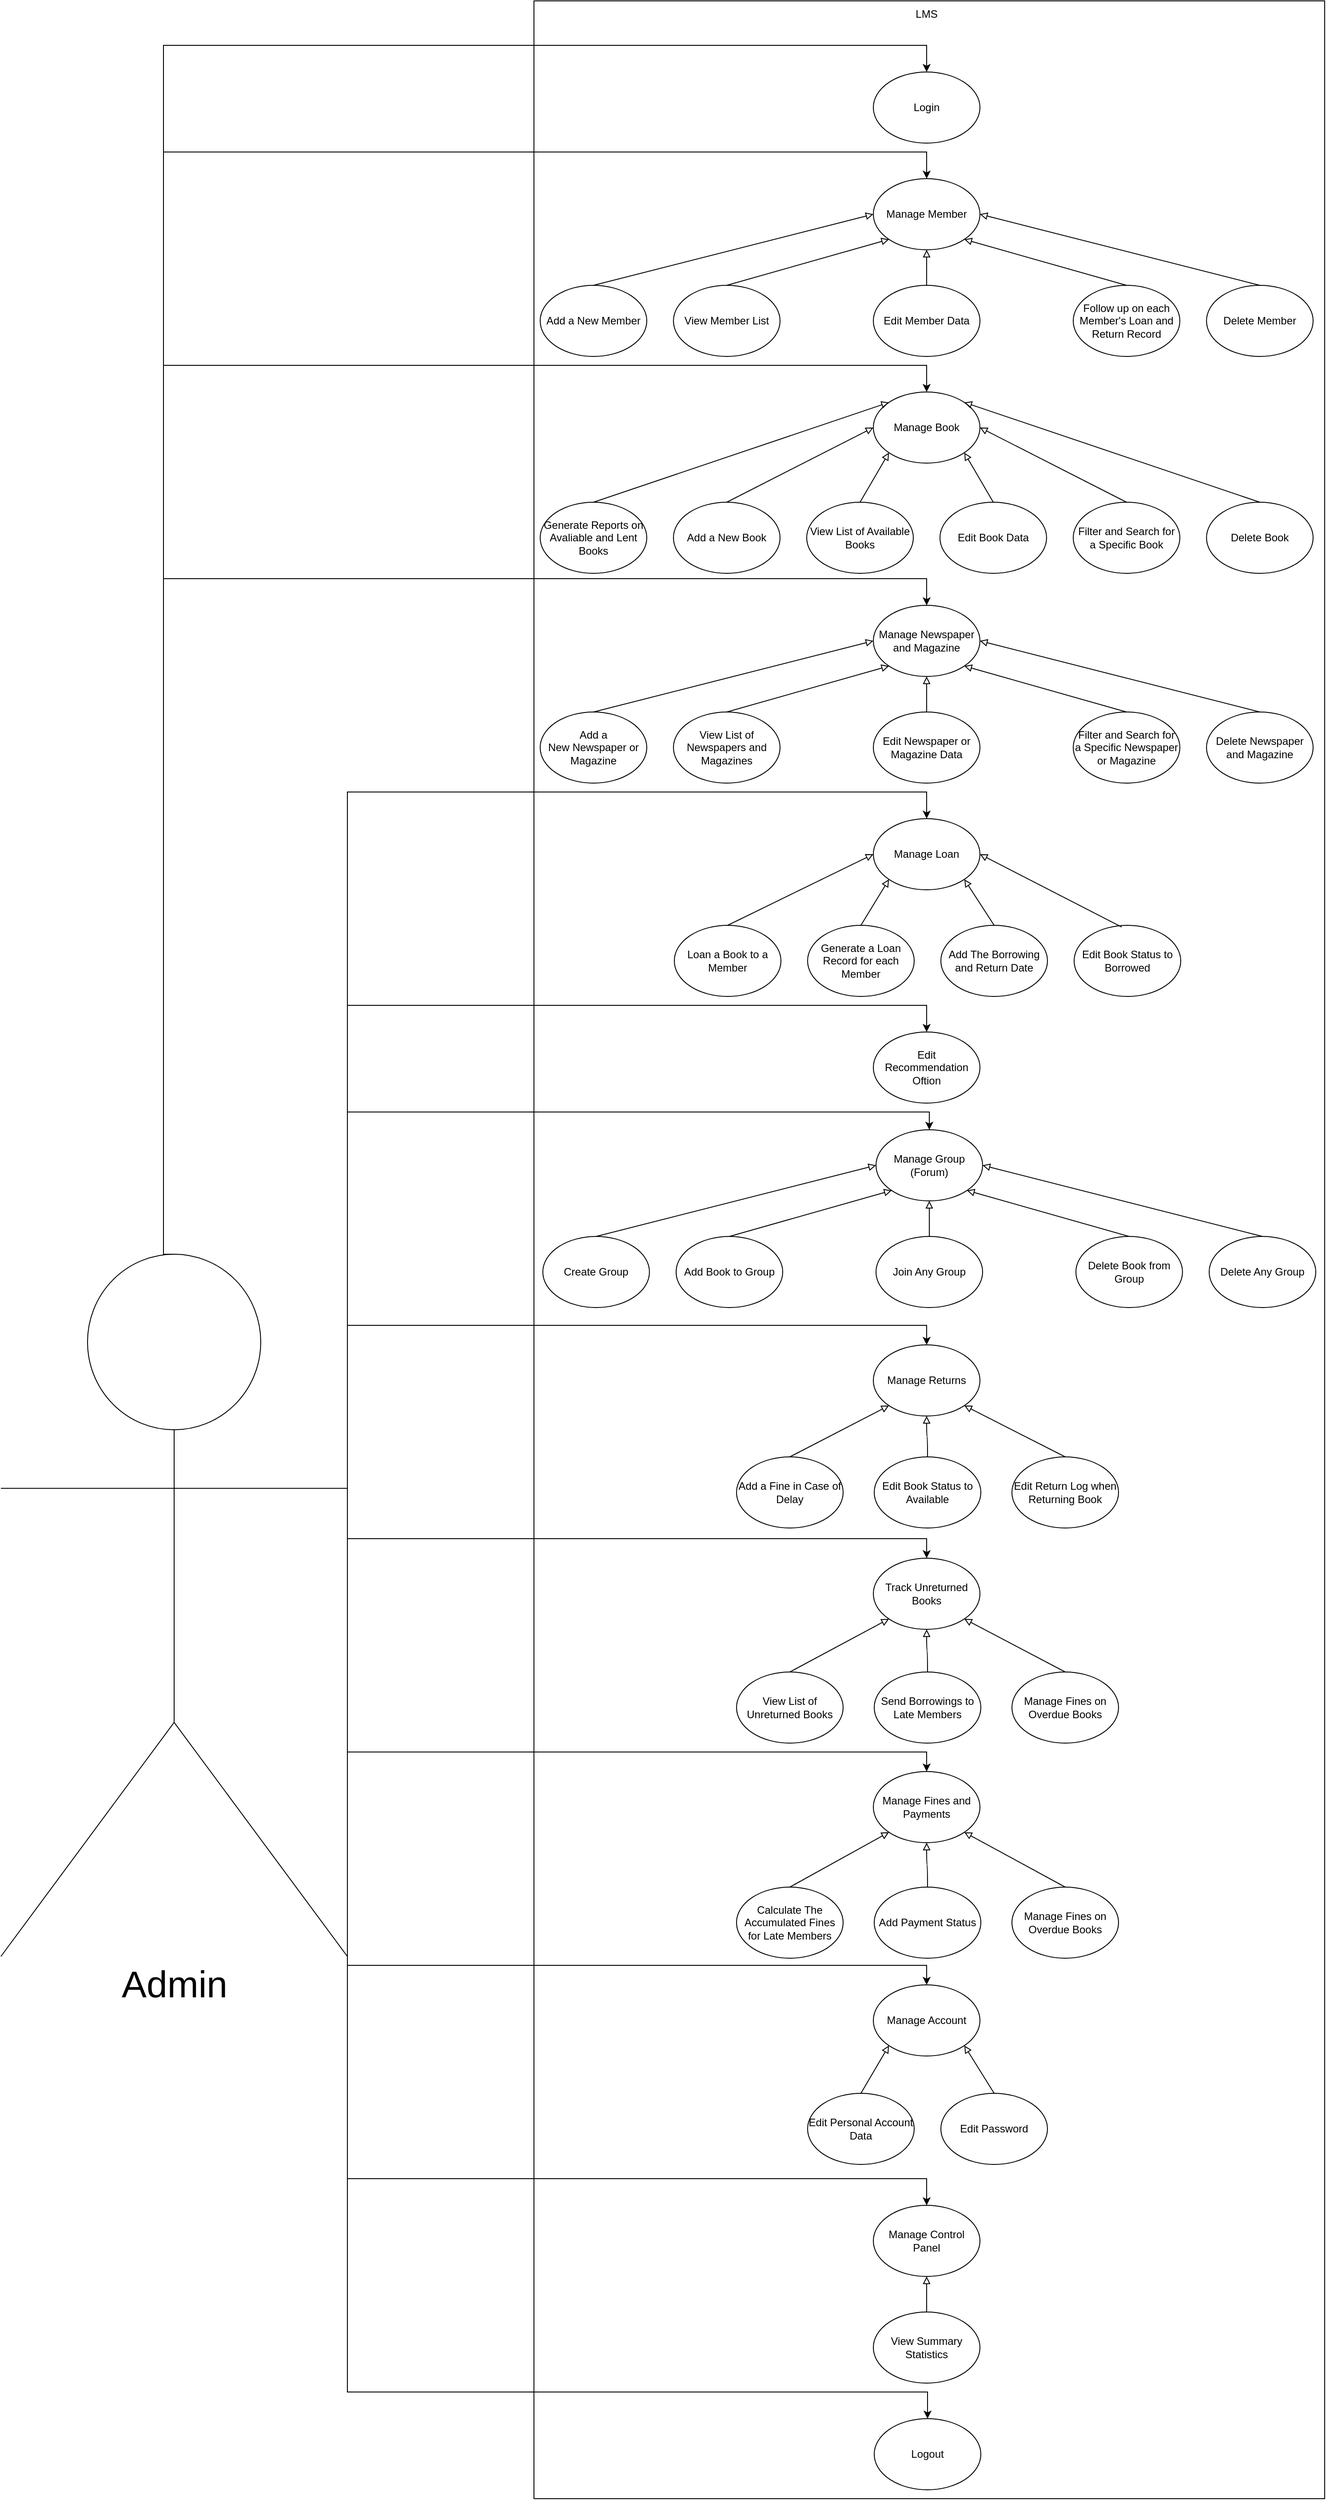 <mxfile version="24.0.4" type="device">
  <diagram name="Page-1" id="KsKv0PichvT5o_xX7rDM">
    <mxGraphModel dx="1433" dy="345" grid="1" gridSize="10" guides="1" tooltips="1" connect="1" arrows="1" fold="1" page="1" pageScale="1" pageWidth="850" pageHeight="1100" math="0" shadow="0">
      <root>
        <mxCell id="0" />
        <mxCell id="1" parent="0" />
        <mxCell id="8FMlB73X5gDAxVy7XkIQ-1" value="" style="rounded=0;whiteSpace=wrap;html=1;fontSize=12;" parent="1" vertex="1">
          <mxGeometry x="-40" width="890" height="2810" as="geometry" />
        </mxCell>
        <mxCell id="mRlZIqWXYmQuV_ElUZWs-34" style="edgeStyle=orthogonalEdgeStyle;rounded=0;orthogonalLoop=1;jettySize=auto;html=1;exitX=1;exitY=0.333;exitDx=0;exitDy=0;exitPerimeter=0;entryX=0.5;entryY=0;entryDx=0;entryDy=0;fontSize=12;" parent="1" source="8FMlB73X5gDAxVy7XkIQ-2" target="mRlZIqWXYmQuV_ElUZWs-1" edge="1">
          <mxGeometry relative="1" as="geometry">
            <Array as="points">
              <mxPoint x="-250" y="1130" />
              <mxPoint x="402" y="1130" />
            </Array>
          </mxGeometry>
        </mxCell>
        <mxCell id="mRlZIqWXYmQuV_ElUZWs-35" style="edgeStyle=orthogonalEdgeStyle;rounded=0;orthogonalLoop=1;jettySize=auto;html=1;exitX=1;exitY=0.333;exitDx=0;exitDy=0;exitPerimeter=0;entryX=0.5;entryY=0;entryDx=0;entryDy=0;fontSize=12;" parent="1" source="8FMlB73X5gDAxVy7XkIQ-2" target="mRlZIqWXYmQuV_ElUZWs-18" edge="1">
          <mxGeometry relative="1" as="geometry">
            <Array as="points">
              <mxPoint x="-250" y="1250" />
              <mxPoint x="405" y="1250" />
            </Array>
          </mxGeometry>
        </mxCell>
        <mxCell id="8FMlB73X5gDAxVy7XkIQ-2" value="&lt;font style=&quot;font-size: 42px;&quot;&gt;Admin&lt;/font&gt;" style="shape=umlActor;verticalLabelPosition=bottom;verticalAlign=top;html=1;outlineConnect=0;fontSize=12;" parent="1" vertex="1">
          <mxGeometry x="-640" y="1410" width="390" height="790" as="geometry" />
        </mxCell>
        <mxCell id="8FMlB73X5gDAxVy7XkIQ-3" style="rounded=0;orthogonalLoop=1;jettySize=auto;html=1;exitX=0.5;exitY=0;exitDx=0;exitDy=0;endArrow=none;endFill=0;startArrow=classic;startFill=1;entryX=1;entryY=1;entryDx=0;entryDy=0;entryPerimeter=0;edgeStyle=orthogonalEdgeStyle;fontSize=12;" parent="1" source="8FMlB73X5gDAxVy7XkIQ-34" target="8FMlB73X5gDAxVy7XkIQ-2" edge="1">
          <mxGeometry relative="1" as="geometry">
            <mxPoint x="-802" y="1420" as="targetPoint" />
            <mxPoint x="359.574" y="1171.716" as="sourcePoint" />
            <Array as="points">
              <mxPoint x="402" y="1490" />
              <mxPoint x="-250" y="1490" />
            </Array>
          </mxGeometry>
        </mxCell>
        <mxCell id="8FMlB73X5gDAxVy7XkIQ-4" style="rounded=0;orthogonalLoop=1;jettySize=auto;html=1;exitX=0.5;exitY=0;exitDx=0;exitDy=0;endArrow=none;endFill=0;startArrow=classic;startFill=1;entryX=1;entryY=1;entryDx=0;entryDy=0;entryPerimeter=0;edgeStyle=orthogonalEdgeStyle;fontSize=12;" parent="1" source="8FMlB73X5gDAxVy7XkIQ-38" target="8FMlB73X5gDAxVy7XkIQ-2" edge="1">
          <mxGeometry relative="1" as="geometry">
            <mxPoint x="-792" y="1700" as="targetPoint" />
            <Array as="points">
              <mxPoint x="402" y="2450" />
              <mxPoint x="-250" y="2450" />
            </Array>
            <mxPoint x="359.574" y="2131.716" as="sourcePoint" />
          </mxGeometry>
        </mxCell>
        <mxCell id="8FMlB73X5gDAxVy7XkIQ-6" style="rounded=0;orthogonalLoop=1;jettySize=auto;html=1;exitX=0.5;exitY=0;exitDx=0;exitDy=0;endArrow=none;endFill=0;startArrow=classic;startFill=1;entryX=1;entryY=1;entryDx=0;entryDy=0;entryPerimeter=0;edgeStyle=orthogonalEdgeStyle;fontSize=12;" parent="1" source="8FMlB73X5gDAxVy7XkIQ-42" target="8FMlB73X5gDAxVy7XkIQ-2" edge="1">
          <mxGeometry relative="1" as="geometry">
            <mxPoint x="-1122" y="2200" as="targetPoint" />
            <mxPoint x="359.574" y="3691.716" as="sourcePoint" />
            <Array as="points">
              <mxPoint x="403" y="2690" />
              <mxPoint x="-250" y="2690" />
            </Array>
          </mxGeometry>
        </mxCell>
        <mxCell id="8FMlB73X5gDAxVy7XkIQ-10" style="rounded=0;orthogonalLoop=1;jettySize=auto;html=1;exitX=0.5;exitY=0;exitDx=0;exitDy=0;endArrow=none;endFill=0;startArrow=classic;startFill=1;entryX=0.5;entryY=0;entryDx=0;entryDy=0;entryPerimeter=0;edgeStyle=orthogonalEdgeStyle;fontSize=12;" parent="1" source="8FMlB73X5gDAxVy7XkIQ-20" target="8FMlB73X5gDAxVy7XkIQ-2" edge="1">
          <mxGeometry relative="1" as="geometry">
            <mxPoint x="342" y="120" as="sourcePoint" />
            <mxPoint x="-922" y="1200" as="targetPoint" />
            <Array as="points">
              <mxPoint x="402" y="50" />
              <mxPoint x="-457" y="50" />
            </Array>
          </mxGeometry>
        </mxCell>
        <mxCell id="8FMlB73X5gDAxVy7XkIQ-11" style="rounded=0;orthogonalLoop=1;jettySize=auto;html=1;exitX=0.5;exitY=0;exitDx=0;exitDy=0;endArrow=none;endFill=0;startArrow=classic;startFill=1;entryX=0.5;entryY=0;entryDx=0;entryDy=0;entryPerimeter=0;edgeStyle=orthogonalEdgeStyle;fontSize=12;" parent="1" source="8FMlB73X5gDAxVy7XkIQ-21" target="8FMlB73X5gDAxVy7XkIQ-2" edge="1">
          <mxGeometry relative="1" as="geometry">
            <mxPoint x="359.574" y="211.716" as="sourcePoint" />
            <mxPoint x="-882" y="1240" as="targetPoint" />
            <Array as="points">
              <mxPoint x="402" y="170" />
              <mxPoint x="-457" y="170" />
            </Array>
          </mxGeometry>
        </mxCell>
        <mxCell id="8FMlB73X5gDAxVy7XkIQ-12" style="rounded=0;orthogonalLoop=1;jettySize=auto;html=1;exitX=0.5;exitY=0;exitDx=0;exitDy=0;endArrow=none;endFill=0;startArrow=classic;startFill=1;entryX=0.5;entryY=0;entryDx=0;entryDy=0;entryPerimeter=0;edgeStyle=orthogonalEdgeStyle;fontSize=12;" parent="1" source="8FMlB73X5gDAxVy7XkIQ-28" target="8FMlB73X5gDAxVy7XkIQ-2" edge="1">
          <mxGeometry relative="1" as="geometry">
            <mxPoint x="359.574" y="451.716" as="sourcePoint" />
            <mxPoint x="-872" y="1300" as="targetPoint" />
            <Array as="points">
              <mxPoint x="402" y="410" />
              <mxPoint x="-457" y="410" />
            </Array>
          </mxGeometry>
        </mxCell>
        <mxCell id="8FMlB73X5gDAxVy7XkIQ-13" style="rounded=0;orthogonalLoop=1;jettySize=auto;html=1;exitX=0.5;exitY=0;exitDx=0;exitDy=0;endArrow=none;endFill=0;startArrow=classic;startFill=1;entryX=0.5;entryY=0;entryDx=0;entryDy=0;entryPerimeter=0;edgeStyle=orthogonalEdgeStyle;fontSize=12;" parent="1" source="8FMlB73X5gDAxVy7XkIQ-29" target="8FMlB73X5gDAxVy7XkIQ-2" edge="1">
          <mxGeometry relative="1" as="geometry">
            <mxPoint x="359.574" y="691.716" as="sourcePoint" />
            <mxPoint x="-822" y="1320" as="targetPoint" />
            <Array as="points">
              <mxPoint x="402" y="650" />
              <mxPoint x="-457" y="650" />
            </Array>
          </mxGeometry>
        </mxCell>
        <mxCell id="8FMlB73X5gDAxVy7XkIQ-14" style="rounded=0;orthogonalLoop=1;jettySize=auto;html=1;exitX=0.5;exitY=0;exitDx=0;exitDy=0;endArrow=none;endFill=0;startArrow=classic;startFill=1;entryX=1;entryY=0.333;entryDx=0;entryDy=0;entryPerimeter=0;edgeStyle=orthogonalEdgeStyle;fontSize=12;" parent="1" source="8FMlB73X5gDAxVy7XkIQ-33" target="8FMlB73X5gDAxVy7XkIQ-2" edge="1">
          <mxGeometry relative="1" as="geometry">
            <mxPoint x="359.574" y="931.716" as="sourcePoint" />
            <mxPoint x="-812" y="1380" as="targetPoint" />
            <Array as="points">
              <mxPoint x="402" y="890" />
              <mxPoint x="-250" y="890" />
            </Array>
          </mxGeometry>
        </mxCell>
        <mxCell id="8FMlB73X5gDAxVy7XkIQ-15" style="rounded=0;orthogonalLoop=1;jettySize=auto;html=1;exitX=0.5;exitY=0;exitDx=0;exitDy=0;endArrow=none;endFill=0;startArrow=classic;startFill=1;entryX=1;entryY=1;entryDx=0;entryDy=0;entryPerimeter=0;edgeStyle=orthogonalEdgeStyle;fontSize=12;" parent="1" source="8FMlB73X5gDAxVy7XkIQ-35" target="8FMlB73X5gDAxVy7XkIQ-2" edge="1">
          <mxGeometry relative="1" as="geometry">
            <mxPoint x="359.574" y="1411.716" as="sourcePoint" />
            <mxPoint x="-792" y="1470" as="targetPoint" />
            <Array as="points">
              <mxPoint x="402" y="1730" />
              <mxPoint x="-250" y="1730" />
            </Array>
          </mxGeometry>
        </mxCell>
        <mxCell id="8FMlB73X5gDAxVy7XkIQ-16" style="rounded=0;orthogonalLoop=1;jettySize=auto;html=1;exitX=0.5;exitY=0;exitDx=0;exitDy=0;endArrow=none;endFill=0;startArrow=classic;startFill=1;entryX=1;entryY=1;entryDx=0;entryDy=0;entryPerimeter=0;edgeStyle=orthogonalEdgeStyle;fontSize=12;" parent="1" source="8FMlB73X5gDAxVy7XkIQ-37" target="8FMlB73X5gDAxVy7XkIQ-2" edge="1">
          <mxGeometry relative="1" as="geometry">
            <mxPoint x="-692" y="1630" as="targetPoint" />
            <Array as="points">
              <mxPoint x="402" y="2210" />
              <mxPoint x="-250" y="2210" />
            </Array>
            <mxPoint x="359.574" y="1891.716" as="sourcePoint" />
          </mxGeometry>
        </mxCell>
        <mxCell id="8FMlB73X5gDAxVy7XkIQ-19" style="rounded=0;orthogonalLoop=1;jettySize=auto;html=1;exitX=0.5;exitY=0;exitDx=0;exitDy=0;endArrow=none;endFill=0;startArrow=classic;startFill=1;entryX=1;entryY=1;entryDx=0;entryDy=0;entryPerimeter=0;edgeStyle=orthogonalEdgeStyle;fontSize=12;" parent="1" source="8FMlB73X5gDAxVy7XkIQ-36" target="8FMlB73X5gDAxVy7XkIQ-2" edge="1">
          <mxGeometry relative="1" as="geometry">
            <mxPoint x="359.574" y="1651.716" as="sourcePoint" />
            <mxPoint x="-752" y="1520" as="targetPoint" />
            <Array as="points">
              <mxPoint x="402" y="1970" />
              <mxPoint x="-250" y="1970" />
            </Array>
          </mxGeometry>
        </mxCell>
        <mxCell id="8FMlB73X5gDAxVy7XkIQ-20" value="Login" style="ellipse;whiteSpace=wrap;html=1;fontSize=12;" parent="1" vertex="1">
          <mxGeometry x="342" y="80" width="120" height="80" as="geometry" />
        </mxCell>
        <mxCell id="8FMlB73X5gDAxVy7XkIQ-21" value="Manage Member" style="ellipse;whiteSpace=wrap;html=1;fontSize=12;" parent="1" vertex="1">
          <mxGeometry x="342" y="200" width="120" height="80" as="geometry" />
        </mxCell>
        <mxCell id="8FMlB73X5gDAxVy7XkIQ-28" value="Manage Book" style="ellipse;whiteSpace=wrap;html=1;fontSize=12;" parent="1" vertex="1">
          <mxGeometry x="342" y="440" width="120" height="80" as="geometry" />
        </mxCell>
        <mxCell id="8FMlB73X5gDAxVy7XkIQ-29" value="Manage Newspaper and Magazine" style="ellipse;whiteSpace=wrap;html=1;fontSize=12;" parent="1" vertex="1">
          <mxGeometry x="342" y="680" width="120" height="80" as="geometry" />
        </mxCell>
        <mxCell id="8FMlB73X5gDAxVy7XkIQ-33" value="Manage Loan" style="ellipse;whiteSpace=wrap;html=1;fontSize=12;" parent="1" vertex="1">
          <mxGeometry x="342" y="920" width="120" height="80" as="geometry" />
        </mxCell>
        <mxCell id="8FMlB73X5gDAxVy7XkIQ-34" value="Manage Returns" style="ellipse;whiteSpace=wrap;html=1;fontSize=12;" parent="1" vertex="1">
          <mxGeometry x="342" y="1512" width="120" height="80" as="geometry" />
        </mxCell>
        <mxCell id="8FMlB73X5gDAxVy7XkIQ-35" value="Track Unreturned Books" style="ellipse;whiteSpace=wrap;html=1;fontSize=12;" parent="1" vertex="1">
          <mxGeometry x="342" y="1752" width="120" height="80" as="geometry" />
        </mxCell>
        <mxCell id="8FMlB73X5gDAxVy7XkIQ-36" value="Manage Fines and Payments" style="ellipse;whiteSpace=wrap;html=1;fontSize=12;" parent="1" vertex="1">
          <mxGeometry x="342" y="1992" width="120" height="80" as="geometry" />
        </mxCell>
        <mxCell id="8FMlB73X5gDAxVy7XkIQ-37" value="Manage Account" style="ellipse;whiteSpace=wrap;html=1;fontSize=12;" parent="1" vertex="1">
          <mxGeometry x="342" y="2232" width="120" height="80" as="geometry" />
        </mxCell>
        <mxCell id="8FMlB73X5gDAxVy7XkIQ-38" value="Manage Control Panel" style="ellipse;whiteSpace=wrap;html=1;fontSize=12;" parent="1" vertex="1">
          <mxGeometry x="342" y="2480" width="120" height="80" as="geometry" />
        </mxCell>
        <mxCell id="8FMlB73X5gDAxVy7XkIQ-42" value="Logout" style="ellipse;whiteSpace=wrap;html=1;fontSize=12;" parent="1" vertex="1">
          <mxGeometry x="343" y="2720" width="120" height="80" as="geometry" />
        </mxCell>
        <mxCell id="8FMlB73X5gDAxVy7XkIQ-207" value="View Summary Statistics" style="ellipse;whiteSpace=wrap;html=1;fontSize=12;" parent="1" vertex="1">
          <mxGeometry x="342" y="2600" width="120" height="80" as="geometry" />
        </mxCell>
        <mxCell id="8FMlB73X5gDAxVy7XkIQ-218" value="LMS" style="text;html=1;align=center;verticalAlign=middle;whiteSpace=wrap;rounded=0;fontSize=12;" parent="1" vertex="1">
          <mxGeometry x="372" width="60" height="30" as="geometry" />
        </mxCell>
        <mxCell id="8FMlB73X5gDAxVy7XkIQ-233" value="" style="endArrow=none;html=1;rounded=0;exitX=0.5;exitY=1;exitDx=0;exitDy=0;entryX=0.5;entryY=0;entryDx=0;entryDy=0;edgeStyle=orthogonalEdgeStyle;curved=1;endFill=0;startArrow=block;startFill=0;fontSize=12;" parent="1" source="8FMlB73X5gDAxVy7XkIQ-38" target="8FMlB73X5gDAxVy7XkIQ-207" edge="1">
          <mxGeometry width="50" height="50" relative="1" as="geometry">
            <mxPoint x="402" y="2560" as="sourcePoint" />
            <mxPoint x="67" y="2400" as="targetPoint" />
          </mxGeometry>
        </mxCell>
        <mxCell id="8FMlB73X5gDAxVy7XkIQ-234" value="" style="edgeLabel;html=1;align=center;verticalAlign=middle;resizable=0;points=[];fontSize=12;" parent="8FMlB73X5gDAxVy7XkIQ-233" vertex="1" connectable="0">
          <mxGeometry x="-0.04" relative="1" as="geometry">
            <mxPoint as="offset" />
          </mxGeometry>
        </mxCell>
        <mxCell id="8FMlB73X5gDAxVy7XkIQ-257" value="Follow up on each Member&#39;s Loan and Return Record" style="ellipse;whiteSpace=wrap;html=1;fontSize=12;" parent="1" vertex="1">
          <mxGeometry x="567" y="320" width="120" height="80" as="geometry" />
        </mxCell>
        <mxCell id="8FMlB73X5gDAxVy7XkIQ-258" value="Add a New Member" style="ellipse;whiteSpace=wrap;html=1;fontSize=12;" parent="1" vertex="1">
          <mxGeometry x="-33" y="320" width="120" height="80" as="geometry" />
        </mxCell>
        <mxCell id="8FMlB73X5gDAxVy7XkIQ-259" value="View Member List" style="ellipse;whiteSpace=wrap;html=1;fontSize=12;" parent="1" vertex="1">
          <mxGeometry x="117" y="320" width="120" height="80" as="geometry" />
        </mxCell>
        <mxCell id="8FMlB73X5gDAxVy7XkIQ-260" value="Edit Member Data" style="ellipse;whiteSpace=wrap;html=1;fontSize=12;" parent="1" vertex="1">
          <mxGeometry x="342" y="320" width="120" height="80" as="geometry" />
        </mxCell>
        <mxCell id="8FMlB73X5gDAxVy7XkIQ-261" value="Delete Member" style="ellipse;whiteSpace=wrap;html=1;fontSize=12;" parent="1" vertex="1">
          <mxGeometry x="717" y="320" width="120" height="80" as="geometry" />
        </mxCell>
        <mxCell id="8FMlB73X5gDAxVy7XkIQ-262" value="" style="endArrow=none;html=1;rounded=0;exitX=0;exitY=0.5;exitDx=0;exitDy=0;entryX=0.5;entryY=0;entryDx=0;entryDy=0;endFill=0;startArrow=block;startFill=0;fontSize=12;" parent="1" source="8FMlB73X5gDAxVy7XkIQ-21" target="8FMlB73X5gDAxVy7XkIQ-258" edge="1">
          <mxGeometry width="50" height="50" relative="1" as="geometry">
            <mxPoint x="342" y="240" as="sourcePoint" />
            <mxPoint x="37" y="90" as="targetPoint" />
          </mxGeometry>
        </mxCell>
        <mxCell id="8FMlB73X5gDAxVy7XkIQ-263" value="" style="edgeLabel;html=1;align=center;verticalAlign=middle;resizable=0;points=[];fontSize=12;" parent="8FMlB73X5gDAxVy7XkIQ-262" vertex="1" connectable="0">
          <mxGeometry x="-0.21" y="4" relative="1" as="geometry">
            <mxPoint as="offset" />
          </mxGeometry>
        </mxCell>
        <mxCell id="8FMlB73X5gDAxVy7XkIQ-264" value="" style="endArrow=none;html=1;rounded=0;exitX=1;exitY=1;exitDx=0;exitDy=0;entryX=0.5;entryY=0;entryDx=0;entryDy=0;endFill=0;startArrow=block;startFill=0;fontSize=12;" parent="1" source="8FMlB73X5gDAxVy7XkIQ-21" target="8FMlB73X5gDAxVy7XkIQ-257" edge="1">
          <mxGeometry width="50" height="50" relative="1" as="geometry">
            <mxPoint x="444" y="268" as="sourcePoint" />
            <mxPoint x="47" y="100" as="targetPoint" />
          </mxGeometry>
        </mxCell>
        <mxCell id="8FMlB73X5gDAxVy7XkIQ-265" value="" style="edgeLabel;html=1;align=center;verticalAlign=middle;resizable=0;points=[];fontSize=12;" parent="8FMlB73X5gDAxVy7XkIQ-264" vertex="1" connectable="0">
          <mxGeometry x="-0.227" y="-3" relative="1" as="geometry">
            <mxPoint as="offset" />
          </mxGeometry>
        </mxCell>
        <mxCell id="8FMlB73X5gDAxVy7XkIQ-266" value="" style="endArrow=none;html=1;rounded=0;exitX=1;exitY=0.5;exitDx=0;exitDy=0;entryX=0.5;entryY=0;entryDx=0;entryDy=0;endFill=0;startArrow=block;startFill=0;fontSize=12;" parent="1" source="8FMlB73X5gDAxVy7XkIQ-21" target="8FMlB73X5gDAxVy7XkIQ-261" edge="1">
          <mxGeometry width="50" height="50" relative="1" as="geometry">
            <mxPoint x="462" y="240" as="sourcePoint" />
            <mxPoint x="57" y="110" as="targetPoint" />
          </mxGeometry>
        </mxCell>
        <mxCell id="8FMlB73X5gDAxVy7XkIQ-267" value="" style="edgeLabel;html=1;align=center;verticalAlign=middle;resizable=0;points=[];fontSize=12;" parent="8FMlB73X5gDAxVy7XkIQ-266" vertex="1" connectable="0">
          <mxGeometry x="-0.205" y="-4" relative="1" as="geometry">
            <mxPoint as="offset" />
          </mxGeometry>
        </mxCell>
        <mxCell id="8FMlB73X5gDAxVy7XkIQ-268" value="" style="endArrow=none;html=1;rounded=0;exitX=0.5;exitY=1;exitDx=0;exitDy=0;entryX=0.5;entryY=0;entryDx=0;entryDy=0;edgeStyle=orthogonalEdgeStyle;curved=1;endFill=0;startArrow=block;startFill=0;fontSize=12;" parent="1" source="8FMlB73X5gDAxVy7XkIQ-21" target="8FMlB73X5gDAxVy7XkIQ-260" edge="1">
          <mxGeometry width="50" height="50" relative="1" as="geometry">
            <mxPoint x="402" y="280" as="sourcePoint" />
            <mxPoint x="67" y="120" as="targetPoint" />
          </mxGeometry>
        </mxCell>
        <mxCell id="8FMlB73X5gDAxVy7XkIQ-269" value="" style="edgeLabel;html=1;align=center;verticalAlign=middle;resizable=0;points=[];fontSize=12;" parent="8FMlB73X5gDAxVy7XkIQ-268" vertex="1" connectable="0">
          <mxGeometry x="-0.04" relative="1" as="geometry">
            <mxPoint as="offset" />
          </mxGeometry>
        </mxCell>
        <mxCell id="8FMlB73X5gDAxVy7XkIQ-270" value="" style="endArrow=none;html=1;rounded=0;exitX=0;exitY=1;exitDx=0;exitDy=0;entryX=0.5;entryY=0;entryDx=0;entryDy=0;endFill=0;startArrow=block;startFill=0;fontSize=12;" parent="1" source="8FMlB73X5gDAxVy7XkIQ-21" target="8FMlB73X5gDAxVy7XkIQ-259" edge="1">
          <mxGeometry width="50" height="50" relative="1" as="geometry">
            <mxPoint x="360" y="268" as="sourcePoint" />
            <mxPoint x="77" y="130" as="targetPoint" />
          </mxGeometry>
        </mxCell>
        <mxCell id="8FMlB73X5gDAxVy7XkIQ-271" value="" style="edgeLabel;html=1;align=center;verticalAlign=middle;resizable=0;points=[];fontSize=12;" parent="8FMlB73X5gDAxVy7XkIQ-270" vertex="1" connectable="0">
          <mxGeometry x="-0.21" y="2" relative="1" as="geometry">
            <mxPoint as="offset" />
          </mxGeometry>
        </mxCell>
        <mxCell id="8FMlB73X5gDAxVy7XkIQ-273" value="Filter and Search for a Specific Book" style="ellipse;whiteSpace=wrap;html=1;fontSize=12;" parent="1" vertex="1">
          <mxGeometry x="567" y="564" width="120" height="80" as="geometry" />
        </mxCell>
        <mxCell id="8FMlB73X5gDAxVy7XkIQ-274" value="Edit Book Data" style="ellipse;whiteSpace=wrap;html=1;fontSize=12;" parent="1" vertex="1">
          <mxGeometry x="417" y="564" width="120" height="80" as="geometry" />
        </mxCell>
        <mxCell id="8FMlB73X5gDAxVy7XkIQ-275" value="Add a New Book" style="ellipse;whiteSpace=wrap;html=1;fontSize=12;" parent="1" vertex="1">
          <mxGeometry x="117" y="564" width="120" height="80" as="geometry" />
        </mxCell>
        <mxCell id="8FMlB73X5gDAxVy7XkIQ-276" value="Generate Reports on Avaliable&amp;nbsp;and Lent Books" style="ellipse;whiteSpace=wrap;html=1;fontSize=12;" parent="1" vertex="1">
          <mxGeometry x="-33" y="564" width="120" height="80" as="geometry" />
        </mxCell>
        <mxCell id="8FMlB73X5gDAxVy7XkIQ-277" value="View List of Available Books" style="ellipse;whiteSpace=wrap;html=1;fontSize=12;" parent="1" vertex="1">
          <mxGeometry x="267" y="564" width="120" height="80" as="geometry" />
        </mxCell>
        <mxCell id="8FMlB73X5gDAxVy7XkIQ-278" value="Delete Book" style="ellipse;whiteSpace=wrap;html=1;fontSize=12;" parent="1" vertex="1">
          <mxGeometry x="717" y="564" width="120" height="80" as="geometry" />
        </mxCell>
        <mxCell id="8FMlB73X5gDAxVy7XkIQ-279" value="" style="endArrow=none;html=1;rounded=0;exitX=0;exitY=0;exitDx=0;exitDy=0;entryX=0.5;entryY=0;entryDx=0;entryDy=0;endFill=0;startArrow=block;startFill=0;fontSize=12;" parent="1" source="8FMlB73X5gDAxVy7XkIQ-28" target="8FMlB73X5gDAxVy7XkIQ-276" edge="1">
          <mxGeometry width="50" height="50" relative="1" as="geometry">
            <mxPoint x="360" y="456" as="sourcePoint" />
            <mxPoint x="-48" y="554" as="targetPoint" />
          </mxGeometry>
        </mxCell>
        <mxCell id="8FMlB73X5gDAxVy7XkIQ-280" value="" style="edgeLabel;html=1;align=center;verticalAlign=middle;resizable=0;points=[];fontSize=12;" parent="8FMlB73X5gDAxVy7XkIQ-279" vertex="1" connectable="0">
          <mxGeometry x="-0.255" y="5" relative="1" as="geometry">
            <mxPoint as="offset" />
          </mxGeometry>
        </mxCell>
        <mxCell id="8FMlB73X5gDAxVy7XkIQ-281" value="" style="endArrow=none;html=1;rounded=0;exitX=0;exitY=0.5;exitDx=0;exitDy=0;entryX=0.5;entryY=0;entryDx=0;entryDy=0;endFill=0;startArrow=block;startFill=0;fontSize=12;" parent="1" source="8FMlB73X5gDAxVy7XkIQ-28" target="8FMlB73X5gDAxVy7XkIQ-275" edge="1">
          <mxGeometry width="50" height="50" relative="1" as="geometry">
            <mxPoint x="342" y="484" as="sourcePoint" />
            <mxPoint x="197" y="344" as="targetPoint" />
          </mxGeometry>
        </mxCell>
        <mxCell id="8FMlB73X5gDAxVy7XkIQ-282" value="" style="edgeLabel;html=1;align=center;verticalAlign=middle;resizable=0;points=[];fontSize=12;" parent="8FMlB73X5gDAxVy7XkIQ-281" vertex="1" connectable="0">
          <mxGeometry x="-0.338" y="4" relative="1" as="geometry">
            <mxPoint as="offset" />
          </mxGeometry>
        </mxCell>
        <mxCell id="8FMlB73X5gDAxVy7XkIQ-283" value="" style="endArrow=none;html=1;rounded=0;exitX=0;exitY=1;exitDx=0;exitDy=0;entryX=0.5;entryY=0;entryDx=0;entryDy=0;endFill=0;startArrow=block;startFill=0;fontSize=12;" parent="1" source="8FMlB73X5gDAxVy7XkIQ-28" target="8FMlB73X5gDAxVy7XkIQ-277" edge="1">
          <mxGeometry width="50" height="50" relative="1" as="geometry">
            <mxPoint x="360" y="512" as="sourcePoint" />
            <mxPoint x="207" y="354" as="targetPoint" />
          </mxGeometry>
        </mxCell>
        <mxCell id="8FMlB73X5gDAxVy7XkIQ-284" value="" style="edgeLabel;html=1;align=center;verticalAlign=middle;resizable=0;points=[];fontSize=12;" parent="8FMlB73X5gDAxVy7XkIQ-283" vertex="1" connectable="0">
          <mxGeometry x="0.132" relative="1" as="geometry">
            <mxPoint as="offset" />
          </mxGeometry>
        </mxCell>
        <mxCell id="8FMlB73X5gDAxVy7XkIQ-285" value="" style="endArrow=none;html=1;rounded=0;exitX=1;exitY=1;exitDx=0;exitDy=0;entryX=0.5;entryY=0;entryDx=0;entryDy=0;endFill=0;startArrow=block;startFill=0;fontSize=12;" parent="1" source="8FMlB73X5gDAxVy7XkIQ-28" target="8FMlB73X5gDAxVy7XkIQ-274" edge="1">
          <mxGeometry width="50" height="50" relative="1" as="geometry">
            <mxPoint x="444" y="512" as="sourcePoint" />
            <mxPoint x="217" y="364" as="targetPoint" />
          </mxGeometry>
        </mxCell>
        <mxCell id="8FMlB73X5gDAxVy7XkIQ-286" value="" style="edgeLabel;html=1;align=center;verticalAlign=middle;resizable=0;points=[];fontSize=12;" parent="8FMlB73X5gDAxVy7XkIQ-285" vertex="1" connectable="0">
          <mxGeometry x="0.159" y="-1" relative="1" as="geometry">
            <mxPoint as="offset" />
          </mxGeometry>
        </mxCell>
        <mxCell id="8FMlB73X5gDAxVy7XkIQ-287" value="" style="endArrow=none;html=1;rounded=0;exitX=1;exitY=0.5;exitDx=0;exitDy=0;entryX=0.5;entryY=0;entryDx=0;entryDy=0;endFill=0;startArrow=block;startFill=0;fontSize=12;" parent="1" source="8FMlB73X5gDAxVy7XkIQ-28" target="8FMlB73X5gDAxVy7XkIQ-273" edge="1">
          <mxGeometry width="50" height="50" relative="1" as="geometry">
            <mxPoint x="462" y="484" as="sourcePoint" />
            <mxPoint x="227" y="374" as="targetPoint" />
          </mxGeometry>
        </mxCell>
        <mxCell id="8FMlB73X5gDAxVy7XkIQ-288" value="" style="edgeLabel;html=1;align=center;verticalAlign=middle;resizable=0;points=[];fontSize=12;" parent="8FMlB73X5gDAxVy7XkIQ-287" vertex="1" connectable="0">
          <mxGeometry x="-0.328" y="-2" relative="1" as="geometry">
            <mxPoint as="offset" />
          </mxGeometry>
        </mxCell>
        <mxCell id="8FMlB73X5gDAxVy7XkIQ-289" value="" style="endArrow=none;html=1;rounded=0;exitX=1;exitY=0;exitDx=0;exitDy=0;entryX=0.5;entryY=0;entryDx=0;entryDy=0;endFill=0;startArrow=block;startFill=0;fontSize=12;" parent="1" source="8FMlB73X5gDAxVy7XkIQ-28" target="8FMlB73X5gDAxVy7XkIQ-278" edge="1">
          <mxGeometry width="50" height="50" relative="1" as="geometry">
            <mxPoint x="444" y="456" as="sourcePoint" />
            <mxPoint x="237" y="384" as="targetPoint" />
          </mxGeometry>
        </mxCell>
        <mxCell id="8FMlB73X5gDAxVy7XkIQ-290" value="" style="edgeLabel;html=1;align=center;verticalAlign=middle;resizable=0;points=[];fontSize=12;" parent="8FMlB73X5gDAxVy7XkIQ-289" vertex="1" connectable="0">
          <mxGeometry x="-0.246" y="-6" relative="1" as="geometry">
            <mxPoint as="offset" />
          </mxGeometry>
        </mxCell>
        <mxCell id="8FMlB73X5gDAxVy7XkIQ-293" value="Filter and Search for a Specific Newspaper or Magazine" style="ellipse;whiteSpace=wrap;html=1;fontSize=12;" parent="1" vertex="1">
          <mxGeometry x="567" y="800" width="120" height="80" as="geometry" />
        </mxCell>
        <mxCell id="8FMlB73X5gDAxVy7XkIQ-294" value="&lt;span style=&quot;text-align: left; font-size: 12px;&quot;&gt;Add a New&amp;nbsp;&lt;/span&gt;&lt;span style=&quot;text-align: left; font-size: 12px;&quot;&gt;Newspaper&amp;nbsp;&lt;/span&gt;&lt;span style=&quot;text-align: left; font-size: 12px;&quot;&gt;or Magazine&lt;/span&gt;" style="ellipse;whiteSpace=wrap;html=1;fontSize=12;" parent="1" vertex="1">
          <mxGeometry x="-33" y="800" width="120" height="80" as="geometry" />
        </mxCell>
        <mxCell id="8FMlB73X5gDAxVy7XkIQ-295" value="View List of Newspapers and Magazines" style="ellipse;whiteSpace=wrap;html=1;fontSize=12;" parent="1" vertex="1">
          <mxGeometry x="117" y="800" width="120" height="80" as="geometry" />
        </mxCell>
        <mxCell id="8FMlB73X5gDAxVy7XkIQ-296" value="Edit Newspaper or Magazine Data" style="ellipse;whiteSpace=wrap;html=1;fontSize=12;" parent="1" vertex="1">
          <mxGeometry x="342" y="800" width="120" height="80" as="geometry" />
        </mxCell>
        <mxCell id="8FMlB73X5gDAxVy7XkIQ-297" value="Delete Newspaper and Magazine" style="ellipse;whiteSpace=wrap;html=1;fontSize=12;" parent="1" vertex="1">
          <mxGeometry x="717" y="800" width="120" height="80" as="geometry" />
        </mxCell>
        <mxCell id="8FMlB73X5gDAxVy7XkIQ-298" value="" style="endArrow=none;html=1;rounded=0;exitX=0;exitY=0.5;exitDx=0;exitDy=0;entryX=0.5;entryY=0;entryDx=0;entryDy=0;endFill=0;startArrow=block;startFill=0;fontSize=12;" parent="1" source="8FMlB73X5gDAxVy7XkIQ-29" target="8FMlB73X5gDAxVy7XkIQ-294" edge="1">
          <mxGeometry width="50" height="50" relative="1" as="geometry">
            <mxPoint x="342" y="720" as="sourcePoint" />
            <mxPoint x="37" y="570" as="targetPoint" />
          </mxGeometry>
        </mxCell>
        <mxCell id="8FMlB73X5gDAxVy7XkIQ-299" value="" style="edgeLabel;html=1;align=center;verticalAlign=middle;resizable=0;points=[];fontSize=12;" parent="8FMlB73X5gDAxVy7XkIQ-298" vertex="1" connectable="0">
          <mxGeometry x="-0.21" y="4" relative="1" as="geometry">
            <mxPoint as="offset" />
          </mxGeometry>
        </mxCell>
        <mxCell id="8FMlB73X5gDAxVy7XkIQ-300" value="" style="endArrow=none;html=1;rounded=0;exitX=1;exitY=1;exitDx=0;exitDy=0;entryX=0.5;entryY=0;entryDx=0;entryDy=0;endFill=0;startArrow=block;startFill=0;fontSize=12;" parent="1" source="8FMlB73X5gDAxVy7XkIQ-29" target="8FMlB73X5gDAxVy7XkIQ-293" edge="1">
          <mxGeometry width="50" height="50" relative="1" as="geometry">
            <mxPoint x="444" y="748" as="sourcePoint" />
            <mxPoint x="47" y="580" as="targetPoint" />
          </mxGeometry>
        </mxCell>
        <mxCell id="8FMlB73X5gDAxVy7XkIQ-301" value="" style="edgeLabel;html=1;align=center;verticalAlign=middle;resizable=0;points=[];fontSize=12;" parent="8FMlB73X5gDAxVy7XkIQ-300" vertex="1" connectable="0">
          <mxGeometry x="-0.227" y="-3" relative="1" as="geometry">
            <mxPoint as="offset" />
          </mxGeometry>
        </mxCell>
        <mxCell id="8FMlB73X5gDAxVy7XkIQ-302" value="" style="endArrow=none;html=1;rounded=0;exitX=1;exitY=0.5;exitDx=0;exitDy=0;entryX=0.5;entryY=0;entryDx=0;entryDy=0;endFill=0;startArrow=block;startFill=0;fontSize=12;" parent="1" source="8FMlB73X5gDAxVy7XkIQ-29" target="8FMlB73X5gDAxVy7XkIQ-297" edge="1">
          <mxGeometry width="50" height="50" relative="1" as="geometry">
            <mxPoint x="462" y="720" as="sourcePoint" />
            <mxPoint x="57" y="590" as="targetPoint" />
          </mxGeometry>
        </mxCell>
        <mxCell id="8FMlB73X5gDAxVy7XkIQ-303" value="" style="edgeLabel;html=1;align=center;verticalAlign=middle;resizable=0;points=[];fontSize=12;" parent="8FMlB73X5gDAxVy7XkIQ-302" vertex="1" connectable="0">
          <mxGeometry x="-0.205" y="-4" relative="1" as="geometry">
            <mxPoint as="offset" />
          </mxGeometry>
        </mxCell>
        <mxCell id="8FMlB73X5gDAxVy7XkIQ-304" value="" style="endArrow=none;html=1;rounded=0;exitX=0.5;exitY=1;exitDx=0;exitDy=0;entryX=0.5;entryY=0;entryDx=0;entryDy=0;edgeStyle=orthogonalEdgeStyle;curved=1;endFill=0;startArrow=block;startFill=0;fontSize=12;" parent="1" source="8FMlB73X5gDAxVy7XkIQ-29" target="8FMlB73X5gDAxVy7XkIQ-296" edge="1">
          <mxGeometry width="50" height="50" relative="1" as="geometry">
            <mxPoint x="402" y="760" as="sourcePoint" />
            <mxPoint x="67" y="600" as="targetPoint" />
          </mxGeometry>
        </mxCell>
        <mxCell id="8FMlB73X5gDAxVy7XkIQ-305" value="" style="edgeLabel;html=1;align=center;verticalAlign=middle;resizable=0;points=[];fontSize=12;" parent="8FMlB73X5gDAxVy7XkIQ-304" vertex="1" connectable="0">
          <mxGeometry x="-0.04" relative="1" as="geometry">
            <mxPoint as="offset" />
          </mxGeometry>
        </mxCell>
        <mxCell id="8FMlB73X5gDAxVy7XkIQ-306" value="" style="endArrow=none;html=1;rounded=0;exitX=0;exitY=1;exitDx=0;exitDy=0;entryX=0.5;entryY=0;entryDx=0;entryDy=0;endFill=0;startArrow=block;startFill=0;fontSize=12;" parent="1" source="8FMlB73X5gDAxVy7XkIQ-29" target="8FMlB73X5gDAxVy7XkIQ-295" edge="1">
          <mxGeometry width="50" height="50" relative="1" as="geometry">
            <mxPoint x="360" y="748" as="sourcePoint" />
            <mxPoint x="77" y="610" as="targetPoint" />
          </mxGeometry>
        </mxCell>
        <mxCell id="8FMlB73X5gDAxVy7XkIQ-307" value="" style="edgeLabel;html=1;align=center;verticalAlign=middle;resizable=0;points=[];fontSize=12;" parent="8FMlB73X5gDAxVy7XkIQ-306" vertex="1" connectable="0">
          <mxGeometry x="-0.21" y="2" relative="1" as="geometry">
            <mxPoint as="offset" />
          </mxGeometry>
        </mxCell>
        <mxCell id="8FMlB73X5gDAxVy7XkIQ-309" value="Loan a Book to a Member" style="ellipse;whiteSpace=wrap;html=1;fontSize=12;" parent="1" vertex="1">
          <mxGeometry x="118" y="1040" width="120" height="80" as="geometry" />
        </mxCell>
        <mxCell id="8FMlB73X5gDAxVy7XkIQ-310" value="Generate a Loan Record for each Member" style="ellipse;whiteSpace=wrap;html=1;fontSize=12;" parent="1" vertex="1">
          <mxGeometry x="268" y="1040" width="120" height="80" as="geometry" />
        </mxCell>
        <mxCell id="8FMlB73X5gDAxVy7XkIQ-311" value="Add The Borrowing and Return Date" style="ellipse;whiteSpace=wrap;html=1;fontSize=12;" parent="1" vertex="1">
          <mxGeometry x="418" y="1040" width="120" height="80" as="geometry" />
        </mxCell>
        <mxCell id="8FMlB73X5gDAxVy7XkIQ-312" value="Edit Book Status to Borrowed" style="ellipse;whiteSpace=wrap;html=1;fontSize=12;" parent="1" vertex="1">
          <mxGeometry x="568" y="1040" width="120" height="80" as="geometry" />
        </mxCell>
        <mxCell id="8FMlB73X5gDAxVy7XkIQ-313" value="" style="endArrow=none;html=1;rounded=0;exitX=0;exitY=0.5;exitDx=0;exitDy=0;entryX=0.5;entryY=0;entryDx=0;entryDy=0;endFill=0;startArrow=block;startFill=0;fontSize=12;" parent="1" source="8FMlB73X5gDAxVy7XkIQ-33" target="8FMlB73X5gDAxVy7XkIQ-309" edge="1">
          <mxGeometry width="50" height="50" relative="1" as="geometry">
            <mxPoint x="343" y="960" as="sourcePoint" />
            <mxPoint x="358" y="920" as="targetPoint" />
          </mxGeometry>
        </mxCell>
        <mxCell id="8FMlB73X5gDAxVy7XkIQ-314" value="" style="edgeLabel;html=1;align=center;verticalAlign=middle;resizable=0;points=[];fontSize=12;" parent="8FMlB73X5gDAxVy7XkIQ-313" vertex="1" connectable="0">
          <mxGeometry x="-0.344" y="1" relative="1" as="geometry">
            <mxPoint as="offset" />
          </mxGeometry>
        </mxCell>
        <mxCell id="8FMlB73X5gDAxVy7XkIQ-315" value="" style="endArrow=none;html=1;rounded=0;exitX=1;exitY=0.5;exitDx=0;exitDy=0;entryX=0.446;entryY=0.024;entryDx=0;entryDy=0;entryPerimeter=0;endFill=0;startArrow=block;startFill=0;fontSize=12;" parent="1" source="8FMlB73X5gDAxVy7XkIQ-33" target="8FMlB73X5gDAxVy7XkIQ-312" edge="1">
          <mxGeometry width="50" height="50" relative="1" as="geometry">
            <mxPoint x="463" y="960" as="sourcePoint" />
            <mxPoint x="518" y="990" as="targetPoint" />
          </mxGeometry>
        </mxCell>
        <mxCell id="8FMlB73X5gDAxVy7XkIQ-316" value="" style="edgeLabel;html=1;align=center;verticalAlign=middle;resizable=0;points=[];fontSize=12;" parent="8FMlB73X5gDAxVy7XkIQ-315" vertex="1" connectable="0">
          <mxGeometry x="-0.345" y="-4" relative="1" as="geometry">
            <mxPoint as="offset" />
          </mxGeometry>
        </mxCell>
        <mxCell id="8FMlB73X5gDAxVy7XkIQ-317" value="" style="endArrow=none;html=1;rounded=0;exitX=0;exitY=1;exitDx=0;exitDy=0;entryX=0.5;entryY=0;entryDx=0;entryDy=0;endFill=0;startArrow=block;startFill=0;fontSize=12;" parent="1" source="8FMlB73X5gDAxVy7XkIQ-33" target="8FMlB73X5gDAxVy7XkIQ-310" edge="1">
          <mxGeometry width="50" height="50" relative="1" as="geometry">
            <mxPoint x="361" y="988" as="sourcePoint" />
            <mxPoint x="208" y="1070" as="targetPoint" />
          </mxGeometry>
        </mxCell>
        <mxCell id="8FMlB73X5gDAxVy7XkIQ-318" value="" style="edgeLabel;html=1;align=center;verticalAlign=middle;resizable=0;points=[];fontSize=12;" parent="8FMlB73X5gDAxVy7XkIQ-317" vertex="1" connectable="0">
          <mxGeometry x="0.116" y="-3" relative="1" as="geometry">
            <mxPoint as="offset" />
          </mxGeometry>
        </mxCell>
        <mxCell id="8FMlB73X5gDAxVy7XkIQ-319" value="" style="endArrow=none;html=1;rounded=0;exitX=1;exitY=1;exitDx=0;exitDy=0;entryX=0.5;entryY=0;entryDx=0;entryDy=0;endFill=0;startArrow=block;startFill=0;fontSize=12;" parent="1" source="8FMlB73X5gDAxVy7XkIQ-33" target="8FMlB73X5gDAxVy7XkIQ-311" edge="1">
          <mxGeometry width="50" height="50" relative="1" as="geometry">
            <mxPoint x="445" y="988" as="sourcePoint" />
            <mxPoint x="218" y="1080" as="targetPoint" />
          </mxGeometry>
        </mxCell>
        <mxCell id="8FMlB73X5gDAxVy7XkIQ-320" value="" style="edgeLabel;html=1;align=center;verticalAlign=middle;resizable=0;points=[];fontSize=12;" parent="8FMlB73X5gDAxVy7XkIQ-319" vertex="1" connectable="0">
          <mxGeometry x="0.142" y="1" relative="1" as="geometry">
            <mxPoint as="offset" />
          </mxGeometry>
        </mxCell>
        <mxCell id="8FMlB73X5gDAxVy7XkIQ-321" value="Edit Return Log when Returning Book" style="ellipse;whiteSpace=wrap;html=1;fontSize=12;" parent="1" vertex="1">
          <mxGeometry x="498" y="1638" width="120" height="80" as="geometry" />
        </mxCell>
        <mxCell id="8FMlB73X5gDAxVy7XkIQ-322" value="Edit Book Status to Available" style="ellipse;whiteSpace=wrap;html=1;fontSize=12;" parent="1" vertex="1">
          <mxGeometry x="343" y="1638" width="120" height="80" as="geometry" />
        </mxCell>
        <mxCell id="8FMlB73X5gDAxVy7XkIQ-323" value="Add a Fine in Case of Delay" style="ellipse;whiteSpace=wrap;html=1;fontSize=12;" parent="1" vertex="1">
          <mxGeometry x="188" y="1638" width="120" height="80" as="geometry" />
        </mxCell>
        <mxCell id="8FMlB73X5gDAxVy7XkIQ-324" value="" style="endArrow=none;html=1;rounded=0;exitX=0;exitY=1;exitDx=0;exitDy=0;entryX=0.5;entryY=0;entryDx=0;entryDy=0;endFill=0;startArrow=block;startFill=0;fontSize=12;" parent="1" source="8FMlB73X5gDAxVy7XkIQ-34" target="8FMlB73X5gDAxVy7XkIQ-323" edge="1">
          <mxGeometry width="50" height="50" relative="1" as="geometry">
            <mxPoint x="361" y="1582" as="sourcePoint" />
            <mxPoint x="238" y="1458" as="targetPoint" />
          </mxGeometry>
        </mxCell>
        <mxCell id="8FMlB73X5gDAxVy7XkIQ-325" value="" style="edgeLabel;html=1;align=center;verticalAlign=middle;resizable=0;points=[];fontSize=12;" parent="8FMlB73X5gDAxVy7XkIQ-324" vertex="1" connectable="0">
          <mxGeometry x="-0.318" y="3" relative="1" as="geometry">
            <mxPoint as="offset" />
          </mxGeometry>
        </mxCell>
        <mxCell id="8FMlB73X5gDAxVy7XkIQ-326" value="" style="endArrow=none;html=1;rounded=0;exitX=0.5;exitY=1;exitDx=0;exitDy=0;entryX=0.5;entryY=0;entryDx=0;entryDy=0;edgeStyle=orthogonalEdgeStyle;curved=1;endFill=0;startArrow=block;startFill=0;fontSize=12;" parent="1" source="8FMlB73X5gDAxVy7XkIQ-34" target="8FMlB73X5gDAxVy7XkIQ-322" edge="1">
          <mxGeometry width="50" height="50" relative="1" as="geometry">
            <mxPoint x="403" y="1594" as="sourcePoint" />
            <mxPoint x="228" y="1448" as="targetPoint" />
          </mxGeometry>
        </mxCell>
        <mxCell id="8FMlB73X5gDAxVy7XkIQ-327" value="" style="edgeLabel;html=1;align=center;verticalAlign=middle;resizable=0;points=[];fontSize=12;" parent="8FMlB73X5gDAxVy7XkIQ-326" vertex="1" connectable="0">
          <mxGeometry x="-0.055" y="-1" relative="1" as="geometry">
            <mxPoint as="offset" />
          </mxGeometry>
        </mxCell>
        <mxCell id="8FMlB73X5gDAxVy7XkIQ-328" value="" style="endArrow=none;html=1;rounded=0;exitX=1;exitY=1;exitDx=0;exitDy=0;entryX=0.5;entryY=0;entryDx=0;entryDy=0;endFill=0;startArrow=block;startFill=0;fontSize=12;" parent="1" source="8FMlB73X5gDAxVy7XkIQ-34" target="8FMlB73X5gDAxVy7XkIQ-321" edge="1">
          <mxGeometry width="50" height="50" relative="1" as="geometry">
            <mxPoint x="445" y="1582" as="sourcePoint" />
            <mxPoint x="198" y="1418" as="targetPoint" />
          </mxGeometry>
        </mxCell>
        <mxCell id="8FMlB73X5gDAxVy7XkIQ-329" value="" style="edgeLabel;html=1;align=center;verticalAlign=middle;resizable=0;points=[];fontSize=12;" parent="8FMlB73X5gDAxVy7XkIQ-328" vertex="1" connectable="0">
          <mxGeometry x="-0.326" y="-1" relative="1" as="geometry">
            <mxPoint as="offset" />
          </mxGeometry>
        </mxCell>
        <mxCell id="8FMlB73X5gDAxVy7XkIQ-339" value="Manage Fines on Overdue Books" style="ellipse;whiteSpace=wrap;html=1;fontSize=12;" parent="1" vertex="1">
          <mxGeometry x="498" y="1880" width="120" height="80" as="geometry" />
        </mxCell>
        <mxCell id="8FMlB73X5gDAxVy7XkIQ-340" value="Send Borrowings to Late Members" style="ellipse;whiteSpace=wrap;html=1;fontSize=12;" parent="1" vertex="1">
          <mxGeometry x="343" y="1880" width="120" height="80" as="geometry" />
        </mxCell>
        <mxCell id="8FMlB73X5gDAxVy7XkIQ-341" value="View List of Unreturned Books" style="ellipse;whiteSpace=wrap;html=1;fontSize=12;" parent="1" vertex="1">
          <mxGeometry x="188" y="1880" width="120" height="80" as="geometry" />
        </mxCell>
        <mxCell id="8FMlB73X5gDAxVy7XkIQ-342" value="" style="endArrow=none;html=1;rounded=0;exitX=0;exitY=1;exitDx=0;exitDy=0;entryX=0.5;entryY=0;entryDx=0;entryDy=0;endFill=0;startArrow=block;startFill=0;fontSize=12;" parent="1" source="8FMlB73X5gDAxVy7XkIQ-35" target="8FMlB73X5gDAxVy7XkIQ-341" edge="1">
          <mxGeometry width="50" height="50" relative="1" as="geometry">
            <mxPoint x="360" y="1822" as="sourcePoint" />
            <mxPoint x="238" y="1700" as="targetPoint" />
          </mxGeometry>
        </mxCell>
        <mxCell id="8FMlB73X5gDAxVy7XkIQ-343" value="" style="edgeLabel;html=1;align=center;verticalAlign=middle;resizable=0;points=[];fontSize=12;" parent="8FMlB73X5gDAxVy7XkIQ-342" vertex="1" connectable="0">
          <mxGeometry x="-0.318" y="3" relative="1" as="geometry">
            <mxPoint as="offset" />
          </mxGeometry>
        </mxCell>
        <mxCell id="8FMlB73X5gDAxVy7XkIQ-344" value="" style="endArrow=none;html=1;rounded=0;exitX=0.5;exitY=1;exitDx=0;exitDy=0;entryX=0.5;entryY=0;entryDx=0;entryDy=0;edgeStyle=orthogonalEdgeStyle;curved=1;endFill=0;startArrow=block;startFill=0;fontSize=12;" parent="1" source="8FMlB73X5gDAxVy7XkIQ-35" target="8FMlB73X5gDAxVy7XkIQ-340" edge="1">
          <mxGeometry width="50" height="50" relative="1" as="geometry">
            <mxPoint x="402" y="1834" as="sourcePoint" />
            <mxPoint x="228" y="1690" as="targetPoint" />
          </mxGeometry>
        </mxCell>
        <mxCell id="8FMlB73X5gDAxVy7XkIQ-345" value="" style="edgeLabel;html=1;align=center;verticalAlign=middle;resizable=0;points=[];fontSize=12;" parent="8FMlB73X5gDAxVy7XkIQ-344" vertex="1" connectable="0">
          <mxGeometry x="-0.055" y="-1" relative="1" as="geometry">
            <mxPoint as="offset" />
          </mxGeometry>
        </mxCell>
        <mxCell id="8FMlB73X5gDAxVy7XkIQ-346" value="" style="endArrow=none;html=1;rounded=0;exitX=1;exitY=1;exitDx=0;exitDy=0;entryX=0.5;entryY=0;entryDx=0;entryDy=0;endFill=0;startArrow=block;startFill=0;fontSize=12;" parent="1" source="8FMlB73X5gDAxVy7XkIQ-35" target="8FMlB73X5gDAxVy7XkIQ-339" edge="1">
          <mxGeometry width="50" height="50" relative="1" as="geometry">
            <mxPoint x="444" y="1822" as="sourcePoint" />
            <mxPoint x="198" y="1660" as="targetPoint" />
          </mxGeometry>
        </mxCell>
        <mxCell id="8FMlB73X5gDAxVy7XkIQ-347" value="" style="edgeLabel;html=1;align=center;verticalAlign=middle;resizable=0;points=[];fontSize=12;" parent="8FMlB73X5gDAxVy7XkIQ-346" vertex="1" connectable="0">
          <mxGeometry x="-0.326" y="-1" relative="1" as="geometry">
            <mxPoint as="offset" />
          </mxGeometry>
        </mxCell>
        <mxCell id="8FMlB73X5gDAxVy7XkIQ-348" value="Manage Fines on Overdue Books" style="ellipse;whiteSpace=wrap;html=1;fontSize=12;" parent="1" vertex="1">
          <mxGeometry x="498" y="2122" width="120" height="80" as="geometry" />
        </mxCell>
        <mxCell id="8FMlB73X5gDAxVy7XkIQ-349" value="Add Payment Status" style="ellipse;whiteSpace=wrap;html=1;fontSize=12;" parent="1" vertex="1">
          <mxGeometry x="343" y="2122" width="120" height="80" as="geometry" />
        </mxCell>
        <mxCell id="8FMlB73X5gDAxVy7XkIQ-350" value="Calculate The Accumulated Fines for Late Members" style="ellipse;whiteSpace=wrap;html=1;fontSize=12;" parent="1" vertex="1">
          <mxGeometry x="188" y="2122" width="120" height="80" as="geometry" />
        </mxCell>
        <mxCell id="8FMlB73X5gDAxVy7XkIQ-351" value="" style="endArrow=none;html=1;rounded=0;exitX=0;exitY=1;exitDx=0;exitDy=0;entryX=0.5;entryY=0;entryDx=0;entryDy=0;endFill=0;startArrow=block;startFill=0;fontSize=12;" parent="1" source="8FMlB73X5gDAxVy7XkIQ-36" target="8FMlB73X5gDAxVy7XkIQ-350" edge="1">
          <mxGeometry width="50" height="50" relative="1" as="geometry">
            <mxPoint x="360" y="2062" as="sourcePoint" />
            <mxPoint x="238" y="1942" as="targetPoint" />
          </mxGeometry>
        </mxCell>
        <mxCell id="8FMlB73X5gDAxVy7XkIQ-352" value="" style="edgeLabel;html=1;align=center;verticalAlign=middle;resizable=0;points=[];fontSize=12;" parent="8FMlB73X5gDAxVy7XkIQ-351" vertex="1" connectable="0">
          <mxGeometry x="-0.318" y="3" relative="1" as="geometry">
            <mxPoint as="offset" />
          </mxGeometry>
        </mxCell>
        <mxCell id="8FMlB73X5gDAxVy7XkIQ-353" value="" style="endArrow=none;html=1;rounded=0;exitX=0.5;exitY=1;exitDx=0;exitDy=0;entryX=0.5;entryY=0;entryDx=0;entryDy=0;edgeStyle=orthogonalEdgeStyle;curved=1;endFill=0;startArrow=block;startFill=0;fontSize=12;" parent="1" source="8FMlB73X5gDAxVy7XkIQ-36" target="8FMlB73X5gDAxVy7XkIQ-349" edge="1">
          <mxGeometry width="50" height="50" relative="1" as="geometry">
            <mxPoint x="402" y="2074" as="sourcePoint" />
            <mxPoint x="228" y="1932" as="targetPoint" />
          </mxGeometry>
        </mxCell>
        <mxCell id="8FMlB73X5gDAxVy7XkIQ-354" value="" style="edgeLabel;html=1;align=center;verticalAlign=middle;resizable=0;points=[];fontSize=12;" parent="8FMlB73X5gDAxVy7XkIQ-353" vertex="1" connectable="0">
          <mxGeometry x="-0.055" y="-1" relative="1" as="geometry">
            <mxPoint as="offset" />
          </mxGeometry>
        </mxCell>
        <mxCell id="8FMlB73X5gDAxVy7XkIQ-355" value="" style="endArrow=none;html=1;rounded=0;exitX=1;exitY=1;exitDx=0;exitDy=0;entryX=0.5;entryY=0;entryDx=0;entryDy=0;endFill=0;startArrow=block;startFill=0;fontSize=12;" parent="1" source="8FMlB73X5gDAxVy7XkIQ-36" target="8FMlB73X5gDAxVy7XkIQ-348" edge="1">
          <mxGeometry width="50" height="50" relative="1" as="geometry">
            <mxPoint x="444" y="2062" as="sourcePoint" />
            <mxPoint x="198" y="1902" as="targetPoint" />
          </mxGeometry>
        </mxCell>
        <mxCell id="8FMlB73X5gDAxVy7XkIQ-356" value="" style="edgeLabel;html=1;align=center;verticalAlign=middle;resizable=0;points=[];fontSize=12;" parent="8FMlB73X5gDAxVy7XkIQ-355" vertex="1" connectable="0">
          <mxGeometry x="-0.326" y="-1" relative="1" as="geometry">
            <mxPoint as="offset" />
          </mxGeometry>
        </mxCell>
        <mxCell id="8FMlB73X5gDAxVy7XkIQ-357" value="Edit Password" style="ellipse;whiteSpace=wrap;html=1;fontSize=12;" parent="1" vertex="1">
          <mxGeometry x="418" y="2354" width="120" height="80" as="geometry" />
        </mxCell>
        <mxCell id="8FMlB73X5gDAxVy7XkIQ-358" value="Edit Personal Account Data" style="ellipse;whiteSpace=wrap;html=1;fontSize=12;" parent="1" vertex="1">
          <mxGeometry x="268" y="2354" width="120" height="80" as="geometry" />
        </mxCell>
        <mxCell id="8FMlB73X5gDAxVy7XkIQ-359" value="" style="endArrow=none;html=1;rounded=0;exitX=1;exitY=1;exitDx=0;exitDy=0;entryX=0.5;entryY=0;entryDx=0;entryDy=0;endFill=0;startArrow=block;startFill=0;fontSize=12;" parent="1" source="8FMlB73X5gDAxVy7XkIQ-37" target="8FMlB73X5gDAxVy7XkIQ-357" edge="1">
          <mxGeometry width="50" height="50" relative="1" as="geometry">
            <mxPoint x="445" y="2302" as="sourcePoint" />
            <mxPoint x="188" y="2124" as="targetPoint" />
          </mxGeometry>
        </mxCell>
        <mxCell id="8FMlB73X5gDAxVy7XkIQ-360" value="" style="edgeLabel;html=1;align=center;verticalAlign=middle;resizable=0;points=[];fontSize=12;" parent="8FMlB73X5gDAxVy7XkIQ-359" vertex="1" connectable="0">
          <mxGeometry x="0.117" y="1" relative="1" as="geometry">
            <mxPoint as="offset" />
          </mxGeometry>
        </mxCell>
        <mxCell id="8FMlB73X5gDAxVy7XkIQ-361" value="" style="endArrow=none;html=1;rounded=0;exitX=0;exitY=1;exitDx=0;exitDy=0;entryX=0.5;entryY=0;entryDx=0;entryDy=0;endFill=0;startArrow=block;startFill=0;fontSize=12;" parent="1" source="8FMlB73X5gDAxVy7XkIQ-37" target="8FMlB73X5gDAxVy7XkIQ-358" edge="1">
          <mxGeometry width="50" height="50" relative="1" as="geometry">
            <mxPoint x="361" y="2302" as="sourcePoint" />
            <mxPoint x="198" y="2134" as="targetPoint" />
          </mxGeometry>
        </mxCell>
        <mxCell id="8FMlB73X5gDAxVy7XkIQ-362" value="" style="edgeLabel;html=1;align=center;verticalAlign=middle;resizable=0;points=[];fontSize=12;" parent="8FMlB73X5gDAxVy7XkIQ-361" vertex="1" connectable="0">
          <mxGeometry x="0.147" y="-1" relative="1" as="geometry">
            <mxPoint as="offset" />
          </mxGeometry>
        </mxCell>
        <mxCell id="mRlZIqWXYmQuV_ElUZWs-1" value="Edit Recommendation Oftion" style="ellipse;whiteSpace=wrap;html=1;fontSize=12;" parent="1" vertex="1">
          <mxGeometry x="342" y="1160" width="120" height="80" as="geometry" />
        </mxCell>
        <mxCell id="mRlZIqWXYmQuV_ElUZWs-18" value="Manage Group (Forum)" style="ellipse;whiteSpace=wrap;html=1;fontSize=12;" parent="1" vertex="1">
          <mxGeometry x="345" y="1270" width="120" height="80" as="geometry" />
        </mxCell>
        <mxCell id="mRlZIqWXYmQuV_ElUZWs-19" value="Delete Book from Group" style="ellipse;whiteSpace=wrap;html=1;fontSize=12;" parent="1" vertex="1">
          <mxGeometry x="570" y="1390" width="120" height="80" as="geometry" />
        </mxCell>
        <mxCell id="mRlZIqWXYmQuV_ElUZWs-20" value="Create Group" style="ellipse;whiteSpace=wrap;html=1;fontSize=12;" parent="1" vertex="1">
          <mxGeometry x="-30" y="1390" width="120" height="80" as="geometry" />
        </mxCell>
        <mxCell id="mRlZIqWXYmQuV_ElUZWs-21" value="Add Book to Group" style="ellipse;whiteSpace=wrap;html=1;fontSize=12;" parent="1" vertex="1">
          <mxGeometry x="120" y="1390" width="120" height="80" as="geometry" />
        </mxCell>
        <mxCell id="mRlZIqWXYmQuV_ElUZWs-22" value="Join Any Group" style="ellipse;whiteSpace=wrap;html=1;fontSize=12;" parent="1" vertex="1">
          <mxGeometry x="345" y="1390" width="120" height="80" as="geometry" />
        </mxCell>
        <mxCell id="mRlZIqWXYmQuV_ElUZWs-23" value="Delete Any Group" style="ellipse;whiteSpace=wrap;html=1;fontSize=12;" parent="1" vertex="1">
          <mxGeometry x="720" y="1390" width="120" height="80" as="geometry" />
        </mxCell>
        <mxCell id="mRlZIqWXYmQuV_ElUZWs-24" value="" style="endArrow=none;html=1;rounded=0;exitX=0;exitY=0.5;exitDx=0;exitDy=0;entryX=0.5;entryY=0;entryDx=0;entryDy=0;endFill=0;startArrow=block;startFill=0;fontSize=12;" parent="1" source="mRlZIqWXYmQuV_ElUZWs-18" target="mRlZIqWXYmQuV_ElUZWs-20" edge="1">
          <mxGeometry width="50" height="50" relative="1" as="geometry">
            <mxPoint x="345" y="1310" as="sourcePoint" />
            <mxPoint x="40" y="1160" as="targetPoint" />
          </mxGeometry>
        </mxCell>
        <mxCell id="mRlZIqWXYmQuV_ElUZWs-25" value="" style="edgeLabel;html=1;align=center;verticalAlign=middle;resizable=0;points=[];fontSize=12;" parent="mRlZIqWXYmQuV_ElUZWs-24" vertex="1" connectable="0">
          <mxGeometry x="-0.21" y="4" relative="1" as="geometry">
            <mxPoint as="offset" />
          </mxGeometry>
        </mxCell>
        <mxCell id="mRlZIqWXYmQuV_ElUZWs-26" value="" style="endArrow=none;html=1;rounded=0;exitX=1;exitY=1;exitDx=0;exitDy=0;entryX=0.5;entryY=0;entryDx=0;entryDy=0;endFill=0;startArrow=block;startFill=0;fontSize=12;" parent="1" source="mRlZIqWXYmQuV_ElUZWs-18" target="mRlZIqWXYmQuV_ElUZWs-19" edge="1">
          <mxGeometry width="50" height="50" relative="1" as="geometry">
            <mxPoint x="447" y="1338" as="sourcePoint" />
            <mxPoint x="50" y="1170" as="targetPoint" />
          </mxGeometry>
        </mxCell>
        <mxCell id="mRlZIqWXYmQuV_ElUZWs-27" value="" style="edgeLabel;html=1;align=center;verticalAlign=middle;resizable=0;points=[];fontSize=12;" parent="mRlZIqWXYmQuV_ElUZWs-26" vertex="1" connectable="0">
          <mxGeometry x="-0.227" y="-3" relative="1" as="geometry">
            <mxPoint as="offset" />
          </mxGeometry>
        </mxCell>
        <mxCell id="mRlZIqWXYmQuV_ElUZWs-28" value="" style="endArrow=none;html=1;rounded=0;exitX=1;exitY=0.5;exitDx=0;exitDy=0;entryX=0.5;entryY=0;entryDx=0;entryDy=0;endFill=0;startArrow=block;startFill=0;fontSize=12;" parent="1" source="mRlZIqWXYmQuV_ElUZWs-18" target="mRlZIqWXYmQuV_ElUZWs-23" edge="1">
          <mxGeometry width="50" height="50" relative="1" as="geometry">
            <mxPoint x="465" y="1310" as="sourcePoint" />
            <mxPoint x="60" y="1180" as="targetPoint" />
          </mxGeometry>
        </mxCell>
        <mxCell id="mRlZIqWXYmQuV_ElUZWs-29" value="" style="edgeLabel;html=1;align=center;verticalAlign=middle;resizable=0;points=[];fontSize=12;" parent="mRlZIqWXYmQuV_ElUZWs-28" vertex="1" connectable="0">
          <mxGeometry x="-0.205" y="-4" relative="1" as="geometry">
            <mxPoint as="offset" />
          </mxGeometry>
        </mxCell>
        <mxCell id="mRlZIqWXYmQuV_ElUZWs-30" value="" style="endArrow=none;html=1;rounded=0;exitX=0.5;exitY=1;exitDx=0;exitDy=0;entryX=0.5;entryY=0;entryDx=0;entryDy=0;edgeStyle=orthogonalEdgeStyle;curved=1;endFill=0;startArrow=block;startFill=0;fontSize=12;" parent="1" source="mRlZIqWXYmQuV_ElUZWs-18" target="mRlZIqWXYmQuV_ElUZWs-22" edge="1">
          <mxGeometry width="50" height="50" relative="1" as="geometry">
            <mxPoint x="405" y="1350" as="sourcePoint" />
            <mxPoint x="70" y="1190" as="targetPoint" />
          </mxGeometry>
        </mxCell>
        <mxCell id="mRlZIqWXYmQuV_ElUZWs-31" value="" style="edgeLabel;html=1;align=center;verticalAlign=middle;resizable=0;points=[];fontSize=12;" parent="mRlZIqWXYmQuV_ElUZWs-30" vertex="1" connectable="0">
          <mxGeometry x="-0.04" relative="1" as="geometry">
            <mxPoint as="offset" />
          </mxGeometry>
        </mxCell>
        <mxCell id="mRlZIqWXYmQuV_ElUZWs-32" value="" style="endArrow=none;html=1;rounded=0;exitX=0;exitY=1;exitDx=0;exitDy=0;entryX=0.5;entryY=0;entryDx=0;entryDy=0;endFill=0;startArrow=block;startFill=0;fontSize=12;" parent="1" source="mRlZIqWXYmQuV_ElUZWs-18" target="mRlZIqWXYmQuV_ElUZWs-21" edge="1">
          <mxGeometry width="50" height="50" relative="1" as="geometry">
            <mxPoint x="363" y="1338" as="sourcePoint" />
            <mxPoint x="80" y="1200" as="targetPoint" />
          </mxGeometry>
        </mxCell>
        <mxCell id="mRlZIqWXYmQuV_ElUZWs-33" value="" style="edgeLabel;html=1;align=center;verticalAlign=middle;resizable=0;points=[];fontSize=12;" parent="mRlZIqWXYmQuV_ElUZWs-32" vertex="1" connectable="0">
          <mxGeometry x="-0.21" y="2" relative="1" as="geometry">
            <mxPoint as="offset" />
          </mxGeometry>
        </mxCell>
      </root>
    </mxGraphModel>
  </diagram>
</mxfile>
